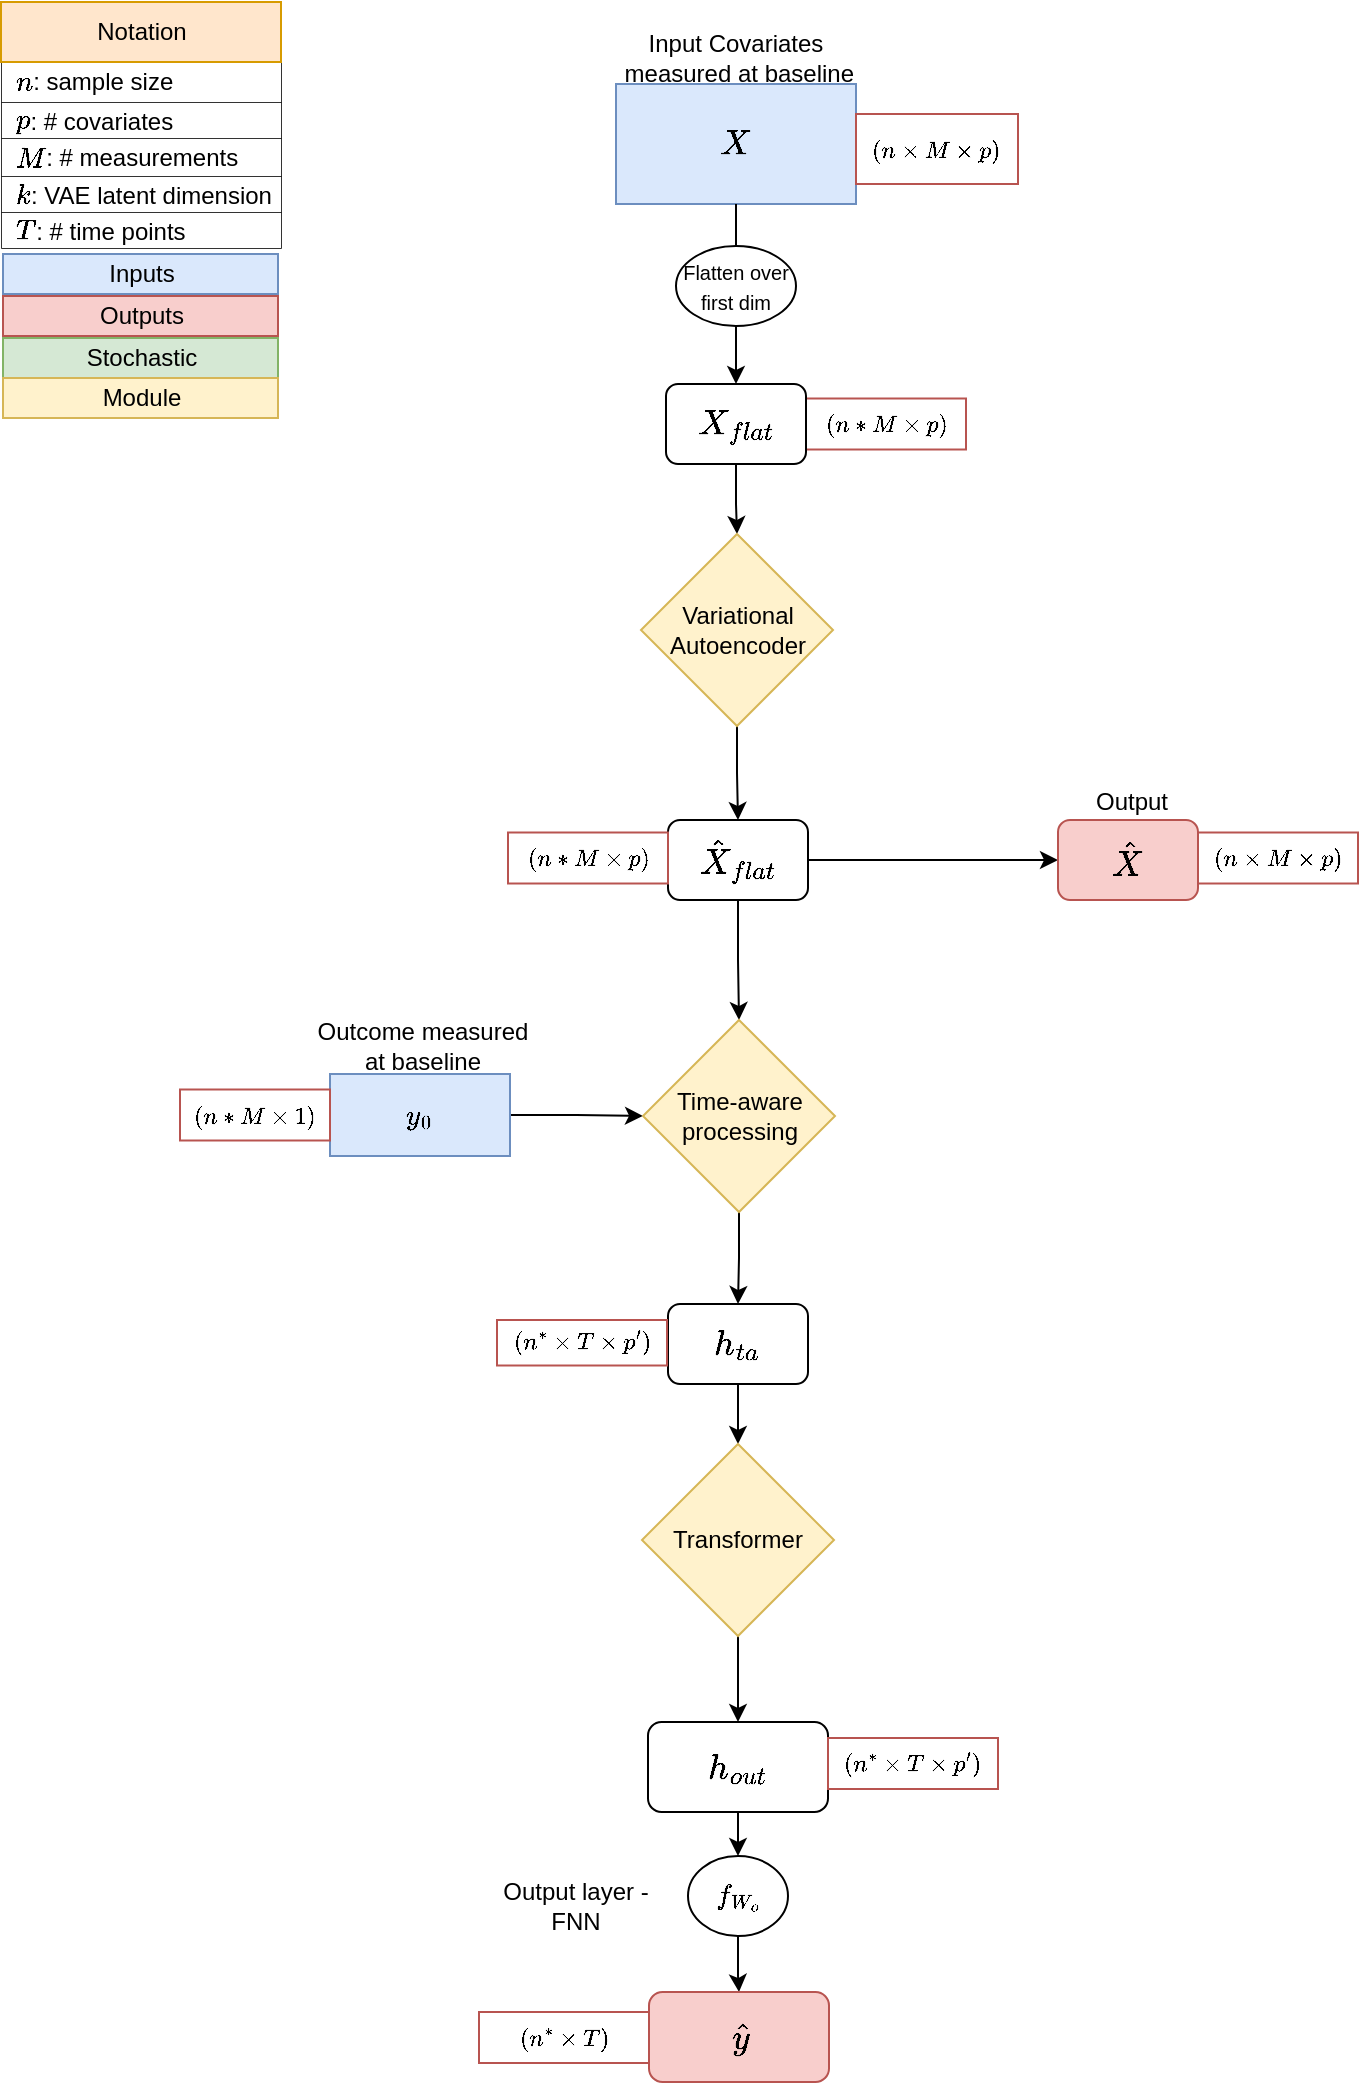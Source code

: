 <mxfile version="28.1.2" pages="2">
  <diagram name="Page-1" id="qyKOhX7wKubJx3A1yhwW">
    <mxGraphModel dx="1141" dy="690" grid="1" gridSize="10" guides="1" tooltips="1" connect="1" arrows="1" fold="1" page="1" pageScale="1" pageWidth="827" pageHeight="1169" math="1" shadow="0">
      <root>
        <mxCell id="0" />
        <mxCell id="1" parent="0" />
        <mxCell id="rzhAfjj5DbKfYVlqXlJ3-1" value="&lt;div&gt;&lt;font style=&quot;font-size: 15px;&quot;&gt;\(X\)&lt;/font&gt;&lt;/div&gt;" style="rounded=0;whiteSpace=wrap;html=1;fillColor=#dae8fc;strokeColor=#6c8ebf;" parent="1" vertex="1">
          <mxGeometry x="320" y="90" width="120" height="60" as="geometry" />
        </mxCell>
        <mxCell id="rzhAfjj5DbKfYVlqXlJ3-5" value="" style="edgeStyle=orthogonalEdgeStyle;rounded=0;orthogonalLoop=1;jettySize=auto;html=1;exitX=0.5;exitY=1;exitDx=0;exitDy=0;" parent="1" source="ZXvm5cAhcbiVR249xv_J-1" target="rzhAfjj5DbKfYVlqXlJ3-3" edge="1">
          <mxGeometry relative="1" as="geometry">
            <mxPoint x="380" y="424" as="sourcePoint" />
          </mxGeometry>
        </mxCell>
        <mxCell id="gshfcQeMo9viiWqzpoU_-51" style="edgeStyle=orthogonalEdgeStyle;rounded=0;orthogonalLoop=1;jettySize=auto;html=1;entryX=0;entryY=0.5;entryDx=0;entryDy=0;" parent="1" source="rzhAfjj5DbKfYVlqXlJ3-3" target="gshfcQeMo9viiWqzpoU_-39" edge="1">
          <mxGeometry relative="1" as="geometry" />
        </mxCell>
        <mxCell id="SKo15fLE6GQcyllnIHAm-7" value="" style="edgeStyle=orthogonalEdgeStyle;rounded=0;orthogonalLoop=1;jettySize=auto;html=1;entryX=0.5;entryY=0;entryDx=0;entryDy=0;" parent="1" source="rzhAfjj5DbKfYVlqXlJ3-3" target="ZXvm5cAhcbiVR249xv_J-4" edge="1">
          <mxGeometry relative="1" as="geometry">
            <mxPoint x="410" y="549" as="targetPoint" />
          </mxGeometry>
        </mxCell>
        <mxCell id="rzhAfjj5DbKfYVlqXlJ3-3" value="$$\hat{X}_{flat}$$" style="rounded=1;whiteSpace=wrap;html=1;fontSize=15;" parent="1" vertex="1">
          <mxGeometry x="346" y="458" width="70" height="40" as="geometry" />
        </mxCell>
        <mxCell id="gshfcQeMo9viiWqzpoU_-1" value="$$(n \times M&amp;nbsp;\times&amp;nbsp;p)$$" style="text;html=1;align=center;verticalAlign=middle;whiteSpace=wrap;rounded=0;fillColor=none;strokeColor=#b85450;gradientColor=none;fillStyle=auto;shadow=0;fontSize=10;" parent="1" vertex="1">
          <mxGeometry x="440" y="105" width="81" height="35" as="geometry" />
        </mxCell>
        <mxCell id="gshfcQeMo9viiWqzpoU_-5" value="&lt;div&gt;Input Covariates&lt;/div&gt;&amp;nbsp;measured at baseline" style="text;html=1;align=center;verticalAlign=middle;whiteSpace=wrap;rounded=0;" parent="1" vertex="1">
          <mxGeometry x="310" y="62" width="140" height="30" as="geometry" />
        </mxCell>
        <mxCell id="gshfcQeMo9viiWqzpoU_-9" value="" style="endArrow=none;html=1;rounded=0;entryX=0.5;entryY=1;entryDx=0;entryDy=0;exitX=0.5;exitY=0;exitDx=0;exitDy=0;" parent="1" source="gshfcQeMo9viiWqzpoU_-35" target="rzhAfjj5DbKfYVlqXlJ3-1" edge="1">
          <mxGeometry width="50" height="50" relative="1" as="geometry">
            <mxPoint x="320" y="330" as="sourcePoint" />
            <mxPoint x="370" y="280" as="targetPoint" />
          </mxGeometry>
        </mxCell>
        <mxCell id="gshfcQeMo9viiWqzpoU_-25" value="" style="shape=table;startSize=0;container=1;collapsible=0;childLayout=tableLayout;fontSize=11;fillColor=none;strokeColor=default;perimeterSpacing=0;strokeWidth=0.5;opacity=80;" parent="1" vertex="1">
          <mxGeometry x="12.5" y="79" width="140" height="93" as="geometry" />
        </mxCell>
        <mxCell id="gshfcQeMo9viiWqzpoU_-26" value="" style="shape=tableRow;horizontal=0;startSize=0;swimlaneHead=0;swimlaneBody=0;strokeColor=inherit;top=0;left=0;bottom=0;right=0;collapsible=0;dropTarget=0;fillColor=none;points=[[0,0.5],[1,0.5]];portConstraint=eastwest;fontSize=16;" parent="gshfcQeMo9viiWqzpoU_-25" vertex="1">
          <mxGeometry width="140" height="20" as="geometry" />
        </mxCell>
        <mxCell id="gshfcQeMo9viiWqzpoU_-27" value="\(n\): sample size" style="shape=partialRectangle;html=1;whiteSpace=wrap;connectable=0;strokeColor=inherit;overflow=hidden;fillColor=none;top=0;left=0;bottom=0;right=0;pointerEvents=1;fontSize=12;align=left;spacingLeft=5;" parent="gshfcQeMo9viiWqzpoU_-26" vertex="1">
          <mxGeometry width="140" height="20" as="geometry">
            <mxRectangle width="140" height="20" as="alternateBounds" />
          </mxGeometry>
        </mxCell>
        <mxCell id="gshfcQeMo9viiWqzpoU_-28" value="" style="shape=tableRow;horizontal=0;startSize=0;swimlaneHead=0;swimlaneBody=0;strokeColor=inherit;top=0;left=0;bottom=0;right=0;collapsible=0;dropTarget=0;fillColor=none;points=[[0,0.5],[1,0.5]];portConstraint=eastwest;fontSize=16;" parent="gshfcQeMo9viiWqzpoU_-25" vertex="1">
          <mxGeometry y="20" width="140" height="18" as="geometry" />
        </mxCell>
        <mxCell id="gshfcQeMo9viiWqzpoU_-29" value="\(p\): # covariates" style="shape=partialRectangle;html=1;whiteSpace=wrap;connectable=0;strokeColor=inherit;overflow=hidden;fillColor=none;top=0;left=0;bottom=0;right=0;pointerEvents=1;fontSize=12;align=left;spacingLeft=5;" parent="gshfcQeMo9viiWqzpoU_-28" vertex="1">
          <mxGeometry width="140" height="18" as="geometry">
            <mxRectangle width="140" height="18" as="alternateBounds" />
          </mxGeometry>
        </mxCell>
        <mxCell id="gshfcQeMo9viiWqzpoU_-30" value="" style="shape=tableRow;horizontal=0;startSize=0;swimlaneHead=0;swimlaneBody=0;strokeColor=inherit;top=0;left=0;bottom=0;right=0;collapsible=0;dropTarget=0;fillColor=none;points=[[0,0.5],[1,0.5]];portConstraint=eastwest;fontSize=16;" parent="gshfcQeMo9viiWqzpoU_-25" vertex="1">
          <mxGeometry y="38" width="140" height="19" as="geometry" />
        </mxCell>
        <mxCell id="gshfcQeMo9viiWqzpoU_-31" value="\(M\): # measurements" style="shape=partialRectangle;html=1;whiteSpace=wrap;connectable=0;strokeColor=inherit;overflow=hidden;fillColor=none;top=0;left=0;bottom=0;right=0;pointerEvents=1;fontSize=12;align=left;spacingLeft=5;" parent="gshfcQeMo9viiWqzpoU_-30" vertex="1">
          <mxGeometry width="140" height="19" as="geometry">
            <mxRectangle width="140" height="19" as="alternateBounds" />
          </mxGeometry>
        </mxCell>
        <mxCell id="gshfcQeMo9viiWqzpoU_-32" style="shape=tableRow;horizontal=0;startSize=0;swimlaneHead=0;swimlaneBody=0;strokeColor=inherit;top=0;left=0;bottom=0;right=0;collapsible=0;dropTarget=0;fillColor=none;points=[[0,0.5],[1,0.5]];portConstraint=eastwest;fontSize=16;" parent="gshfcQeMo9viiWqzpoU_-25" vertex="1">
          <mxGeometry y="57" width="140" height="18" as="geometry" />
        </mxCell>
        <mxCell id="gshfcQeMo9viiWqzpoU_-33" value="\(k\): VAE latent dimension" style="shape=partialRectangle;html=1;whiteSpace=wrap;connectable=0;strokeColor=inherit;overflow=hidden;fillColor=none;top=0;left=0;bottom=0;right=0;pointerEvents=1;fontSize=12;align=left;spacingLeft=5;" parent="gshfcQeMo9viiWqzpoU_-32" vertex="1">
          <mxGeometry width="140" height="18" as="geometry">
            <mxRectangle width="140" height="18" as="alternateBounds" />
          </mxGeometry>
        </mxCell>
        <mxCell id="gshfcQeMo9viiWqzpoU_-48" style="shape=tableRow;horizontal=0;startSize=0;swimlaneHead=0;swimlaneBody=0;strokeColor=inherit;top=0;left=0;bottom=0;right=0;collapsible=0;dropTarget=0;fillColor=none;points=[[0,0.5],[1,0.5]];portConstraint=eastwest;fontSize=16;" parent="gshfcQeMo9viiWqzpoU_-25" vertex="1">
          <mxGeometry y="75" width="140" height="18" as="geometry" />
        </mxCell>
        <mxCell id="gshfcQeMo9viiWqzpoU_-49" value="\(T\): # time points" style="shape=partialRectangle;html=1;whiteSpace=wrap;connectable=0;strokeColor=inherit;overflow=hidden;fillColor=none;top=0;left=0;bottom=0;right=0;pointerEvents=1;fontSize=12;align=left;spacingLeft=5;" parent="gshfcQeMo9viiWqzpoU_-48" vertex="1">
          <mxGeometry width="140" height="18" as="geometry">
            <mxRectangle width="140" height="18" as="alternateBounds" />
          </mxGeometry>
        </mxCell>
        <mxCell id="gshfcQeMo9viiWqzpoU_-34" value="Notation" style="text;html=1;align=center;verticalAlign=middle;whiteSpace=wrap;rounded=0;fillColor=#ffe6cc;strokeColor=#d79b00;" parent="1" vertex="1">
          <mxGeometry x="12.5" y="49" width="140" height="30" as="geometry" />
        </mxCell>
        <mxCell id="gshfcQeMo9viiWqzpoU_-36" value="$$(n * M&amp;nbsp;\times&amp;nbsp;p)$$" style="text;html=1;align=center;verticalAlign=middle;whiteSpace=wrap;rounded=0;fillColor=none;strokeColor=#b85450;gradientColor=none;fillStyle=auto;shadow=0;fontSize=10;" parent="1" vertex="1">
          <mxGeometry x="415" y="247.25" width="80" height="25.5" as="geometry" />
        </mxCell>
        <mxCell id="SKo15fLE6GQcyllnIHAm-4" value="" style="edgeStyle=orthogonalEdgeStyle;rounded=0;orthogonalLoop=1;jettySize=auto;html=1;entryX=0.5;entryY=0;entryDx=0;entryDy=0;" parent="1" source="gshfcQeMo9viiWqzpoU_-37" target="ZXvm5cAhcbiVR249xv_J-1" edge="1">
          <mxGeometry relative="1" as="geometry">
            <mxPoint x="380" y="314" as="targetPoint" />
          </mxGeometry>
        </mxCell>
        <mxCell id="gshfcQeMo9viiWqzpoU_-37" value="$$X_{flat}$$" style="rounded=1;whiteSpace=wrap;html=1;fontSize=15;" parent="1" vertex="1">
          <mxGeometry x="345" y="240" width="70" height="40" as="geometry" />
        </mxCell>
        <mxCell id="gshfcQeMo9viiWqzpoU_-38" value="$$(n * M&amp;nbsp;\times&amp;nbsp;p)$$" style="text;html=1;align=center;verticalAlign=middle;whiteSpace=wrap;rounded=0;fillColor=none;strokeColor=#b85450;gradientColor=none;fillStyle=auto;shadow=0;fontSize=10;" parent="1" vertex="1">
          <mxGeometry x="266" y="464.25" width="80" height="25.5" as="geometry" />
        </mxCell>
        <mxCell id="gshfcQeMo9viiWqzpoU_-39" value="$$\hat{X}$$" style="rounded=1;whiteSpace=wrap;html=1;fontSize=15;fillColor=#f8cecc;strokeColor=#b85450;" parent="1" vertex="1">
          <mxGeometry x="541" y="458" width="70" height="40" as="geometry" />
        </mxCell>
        <mxCell id="gshfcQeMo9viiWqzpoU_-41" value="Output" style="text;html=1;align=center;verticalAlign=middle;whiteSpace=wrap;rounded=0;" parent="1" vertex="1">
          <mxGeometry x="548" y="434" width="60" height="30" as="geometry" />
        </mxCell>
        <mxCell id="gshfcQeMo9viiWqzpoU_-42" value="$$(n \times M&amp;nbsp;\times&amp;nbsp;p)$$" style="text;html=1;align=center;verticalAlign=middle;whiteSpace=wrap;rounded=0;fillColor=none;strokeColor=#b85450;gradientColor=none;fillStyle=auto;shadow=0;fontSize=10;" parent="1" vertex="1">
          <mxGeometry x="611" y="464.25" width="80" height="25.5" as="geometry" />
        </mxCell>
        <mxCell id="SKo15fLE6GQcyllnIHAm-9" value="" style="edgeStyle=orthogonalEdgeStyle;rounded=0;orthogonalLoop=1;jettySize=auto;html=1;entryX=0;entryY=0.5;entryDx=0;entryDy=0;" parent="1" source="gshfcQeMo9viiWqzpoU_-52" target="ZXvm5cAhcbiVR249xv_J-4" edge="1">
          <mxGeometry relative="1" as="geometry">
            <mxPoint x="348" y="579" as="targetPoint" />
          </mxGeometry>
        </mxCell>
        <mxCell id="gshfcQeMo9viiWqzpoU_-52" value="$$y_0$$" style="rounded=0;whiteSpace=wrap;html=1;fillColor=#dae8fc;strokeColor=#6c8ebf;" parent="1" vertex="1">
          <mxGeometry x="177" y="585" width="90" height="41" as="geometry" />
        </mxCell>
        <mxCell id="gshfcQeMo9viiWqzpoU_-53" value="$$(n * M \times 1)$$" style="text;html=1;align=center;verticalAlign=middle;whiteSpace=wrap;rounded=0;fillColor=none;strokeColor=#b85450;gradientColor=none;fillStyle=auto;shadow=0;fontSize=10;" parent="1" vertex="1">
          <mxGeometry x="102" y="592.75" width="75" height="25.5" as="geometry" />
        </mxCell>
        <mxCell id="ZXvm5cAhcbiVR249xv_J-7" value="" style="edgeStyle=orthogonalEdgeStyle;rounded=0;orthogonalLoop=1;jettySize=auto;html=1;" edge="1" parent="1" source="kir_VGYGd0OHTudOm7uo-4" target="ZXvm5cAhcbiVR249xv_J-6">
          <mxGeometry relative="1" as="geometry" />
        </mxCell>
        <mxCell id="kir_VGYGd0OHTudOm7uo-4" value="&lt;div&gt;$$h_{ta}$$&lt;/div&gt;" style="rounded=1;whiteSpace=wrap;html=1;fontSize=15;" parent="1" vertex="1">
          <mxGeometry x="346" y="700" width="70" height="40" as="geometry" />
        </mxCell>
        <mxCell id="SKo15fLE6GQcyllnIHAm-63" value="" style="edgeStyle=orthogonalEdgeStyle;rounded=0;orthogonalLoop=1;jettySize=auto;html=1;" parent="1" source="kir_VGYGd0OHTudOm7uo-48" target="kir_VGYGd0OHTudOm7uo-50" edge="1">
          <mxGeometry relative="1" as="geometry" />
        </mxCell>
        <mxCell id="kir_VGYGd0OHTudOm7uo-48" value="$$f_{W_o}$$" style="ellipse;whiteSpace=wrap;html=1;" parent="1" vertex="1">
          <mxGeometry x="356" y="976" width="50" height="40" as="geometry" />
        </mxCell>
        <mxCell id="kir_VGYGd0OHTudOm7uo-50" value="$$\hat{y}$$" style="rounded=1;whiteSpace=wrap;html=1;fontSize=15;fillColor=#f8cecc;strokeColor=#b85450;" parent="1" vertex="1">
          <mxGeometry x="336.5" y="1044" width="90" height="45" as="geometry" />
        </mxCell>
        <mxCell id="kir_VGYGd0OHTudOm7uo-52" value="$$(n^* \times T)$$" style="text;html=1;align=center;verticalAlign=middle;whiteSpace=wrap;rounded=0;fillColor=none;strokeColor=#b85450;gradientColor=none;fillStyle=auto;shadow=0;fontSize=10;" parent="1" vertex="1">
          <mxGeometry x="251.5" y="1054" width="85" height="25.5" as="geometry" />
        </mxCell>
        <mxCell id="kir_VGYGd0OHTudOm7uo-53" value="Output layer - FNN" style="text;html=1;align=center;verticalAlign=middle;whiteSpace=wrap;rounded=0;" parent="1" vertex="1">
          <mxGeometry x="250" y="986" width="100" height="30" as="geometry" />
        </mxCell>
        <mxCell id="SKo15fLE6GQcyllnIHAm-3" style="edgeStyle=orthogonalEdgeStyle;rounded=0;orthogonalLoop=1;jettySize=auto;html=1;entryX=0.5;entryY=0;entryDx=0;entryDy=0;" parent="1" source="gshfcQeMo9viiWqzpoU_-35" target="gshfcQeMo9viiWqzpoU_-37" edge="1">
          <mxGeometry relative="1" as="geometry" />
        </mxCell>
        <mxCell id="SKo15fLE6GQcyllnIHAm-5" value="Outcome measured at baseline" style="text;html=1;align=center;verticalAlign=middle;whiteSpace=wrap;rounded=0;" parent="1" vertex="1">
          <mxGeometry x="165.5" y="556" width="115" height="30" as="geometry" />
        </mxCell>
        <mxCell id="SKo15fLE6GQcyllnIHAm-24" value="Inputs" style="rounded=0;whiteSpace=wrap;html=1;fillColor=#dae8fc;strokeColor=#6c8ebf;" parent="1" vertex="1">
          <mxGeometry x="13.5" y="175" width="137.5" height="20" as="geometry" />
        </mxCell>
        <mxCell id="SKo15fLE6GQcyllnIHAm-26" value="&lt;div&gt;Outputs&lt;/div&gt;" style="rounded=0;whiteSpace=wrap;html=1;fillColor=#f8cecc;strokeColor=#b85450;" parent="1" vertex="1">
          <mxGeometry x="13.5" y="196" width="137.5" height="20" as="geometry" />
        </mxCell>
        <mxCell id="SKo15fLE6GQcyllnIHAm-27" value="Stochastic" style="rounded=0;whiteSpace=wrap;html=1;fillColor=#d5e8d4;strokeColor=#82b366;" parent="1" vertex="1">
          <mxGeometry x="13.5" y="217" width="137.5" height="20" as="geometry" />
        </mxCell>
        <mxCell id="SKo15fLE6GQcyllnIHAm-61" value="" style="edgeStyle=orthogonalEdgeStyle;rounded=0;orthogonalLoop=1;jettySize=auto;html=1;entryX=0.5;entryY=0;entryDx=0;entryDy=0;" parent="1" source="SKo15fLE6GQcyllnIHAm-53" target="kir_VGYGd0OHTudOm7uo-48" edge="1">
          <mxGeometry relative="1" as="geometry" />
        </mxCell>
        <mxCell id="SKo15fLE6GQcyllnIHAm-53" value="$$h_{out}$$" style="rounded=1;whiteSpace=wrap;html=1;fontSize=15;" parent="1" vertex="1">
          <mxGeometry x="336" y="909" width="90" height="45" as="geometry" />
        </mxCell>
        <mxCell id="SKo15fLE6GQcyllnIHAm-59" value="$$(n^* \times T \times&amp;nbsp;p&#39;)$$" style="text;html=1;align=center;verticalAlign=middle;whiteSpace=wrap;rounded=0;fillColor=none;strokeColor=#b85450;gradientColor=none;fillStyle=auto;shadow=0;fontSize=10;" parent="1" vertex="1">
          <mxGeometry x="426" y="917" width="85" height="25.5" as="geometry" />
        </mxCell>
        <mxCell id="gshfcQeMo9viiWqzpoU_-35" value="&lt;font style=&quot;font-size: 10px;&quot;&gt;Flatten over first dim&lt;/font&gt;" style="ellipse;whiteSpace=wrap;html=1;" parent="1" vertex="1">
          <mxGeometry x="350" y="171" width="60" height="40" as="geometry" />
        </mxCell>
        <mxCell id="kir_VGYGd0OHTudOm7uo-9" value="$$(n^* \times T \times p&#39;)$$" style="text;html=1;align=center;verticalAlign=middle;whiteSpace=wrap;rounded=0;fillColor=none;strokeColor=#b85450;gradientColor=none;fillStyle=auto;shadow=0;fontSize=10;" parent="1" vertex="1">
          <mxGeometry x="260.5" y="708" width="85" height="22.75" as="geometry" />
        </mxCell>
        <mxCell id="ZXvm5cAhcbiVR249xv_J-1" value="Variational Autoencoder" style="rhombus;whiteSpace=wrap;html=1;aspect=fixed;fillColor=#fff2cc;strokeColor=#d6b656;" vertex="1" parent="1">
          <mxGeometry x="332.5" y="315" width="96" height="96" as="geometry" />
        </mxCell>
        <mxCell id="ZXvm5cAhcbiVR249xv_J-3" value="Module" style="rounded=0;whiteSpace=wrap;html=1;fillColor=#fff2cc;strokeColor=#d6b656;" vertex="1" parent="1">
          <mxGeometry x="13.5" y="237" width="137.5" height="20" as="geometry" />
        </mxCell>
        <mxCell id="ZXvm5cAhcbiVR249xv_J-5" style="edgeStyle=orthogonalEdgeStyle;rounded=0;orthogonalLoop=1;jettySize=auto;html=1;entryX=0.5;entryY=0;entryDx=0;entryDy=0;" edge="1" parent="1" source="ZXvm5cAhcbiVR249xv_J-4" target="kir_VGYGd0OHTudOm7uo-4">
          <mxGeometry relative="1" as="geometry" />
        </mxCell>
        <mxCell id="ZXvm5cAhcbiVR249xv_J-4" value="Time-aware processing" style="rhombus;whiteSpace=wrap;html=1;aspect=fixed;fillColor=#fff2cc;strokeColor=#d6b656;" vertex="1" parent="1">
          <mxGeometry x="333.5" y="558" width="96" height="96" as="geometry" />
        </mxCell>
        <mxCell id="ZXvm5cAhcbiVR249xv_J-8" value="" style="edgeStyle=orthogonalEdgeStyle;rounded=0;orthogonalLoop=1;jettySize=auto;html=1;" edge="1" parent="1" source="ZXvm5cAhcbiVR249xv_J-6" target="SKo15fLE6GQcyllnIHAm-53">
          <mxGeometry relative="1" as="geometry" />
        </mxCell>
        <mxCell id="ZXvm5cAhcbiVR249xv_J-6" value="Transformer" style="rhombus;whiteSpace=wrap;html=1;aspect=fixed;fillColor=#fff2cc;strokeColor=#d6b656;" vertex="1" parent="1">
          <mxGeometry x="333" y="770" width="96" height="96" as="geometry" />
        </mxCell>
      </root>
    </mxGraphModel>
  </diagram>
  <diagram id="ePtbMaemszxgn41MYKDM" name="Page-2">
    <mxGraphModel grid="1" page="1" gridSize="10" guides="1" tooltips="1" connect="1" arrows="1" fold="1" pageScale="1" pageWidth="827" pageHeight="1169" math="0" shadow="0">
      <root>
        <mxCell id="0" />
        <mxCell id="1" parent="0" />
      </root>
    </mxGraphModel>
  </diagram>
</mxfile>
